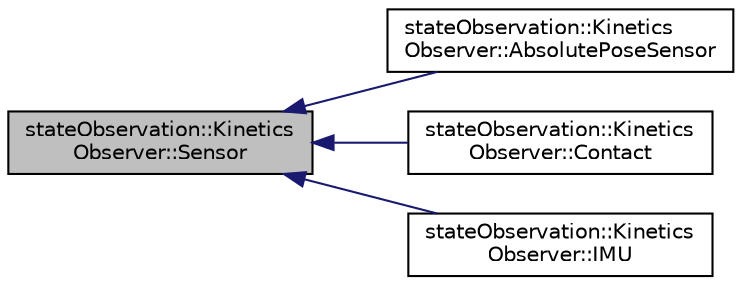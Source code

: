 digraph "stateObservation::KineticsObserver::Sensor"
{
  edge [fontname="Helvetica",fontsize="10",labelfontname="Helvetica",labelfontsize="10"];
  node [fontname="Helvetica",fontsize="10",shape=record];
  rankdir="LR";
  Node0 [label="stateObservation::Kinetics\lObserver::Sensor",height=0.2,width=0.4,color="black", fillcolor="grey75", style="filled", fontcolor="black"];
  Node0 -> Node1 [dir="back",color="midnightblue",fontsize="10",style="solid",fontname="Helvetica"];
  Node1 [label="stateObservation::Kinetics\lObserver::AbsolutePoseSensor",height=0.2,width=0.4,color="black", fillcolor="white", style="filled",URL="$structstateObservation_1_1KineticsObserver_1_1AbsolutePoseSensor.html"];
  Node0 -> Node2 [dir="back",color="midnightblue",fontsize="10",style="solid",fontname="Helvetica"];
  Node2 [label="stateObservation::Kinetics\lObserver::Contact",height=0.2,width=0.4,color="black", fillcolor="white", style="filled",URL="$structstateObservation_1_1KineticsObserver_1_1Contact.html"];
  Node0 -> Node3 [dir="back",color="midnightblue",fontsize="10",style="solid",fontname="Helvetica"];
  Node3 [label="stateObservation::Kinetics\lObserver::IMU",height=0.2,width=0.4,color="black", fillcolor="white", style="filled",URL="$structstateObservation_1_1KineticsObserver_1_1IMU.html"];
}
